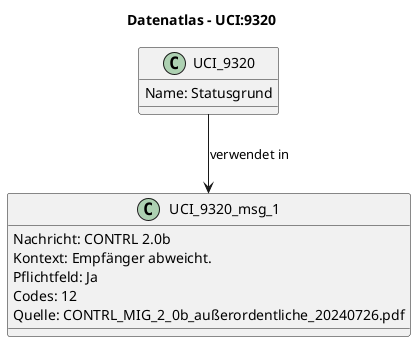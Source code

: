 @startuml
title Datenatlas – UCI:9320
class UCI_9320 {
  Name: Statusgrund
}
class UCI_9320_msg_1 {
  Nachricht: CONTRL 2.0b
  Kontext: Empfänger abweicht.
  Pflichtfeld: Ja
  Codes: 12
  Quelle: CONTRL_MIG_2_0b_außerordentliche_20240726.pdf
}
UCI_9320 --> UCI_9320_msg_1 : verwendet in
@enduml